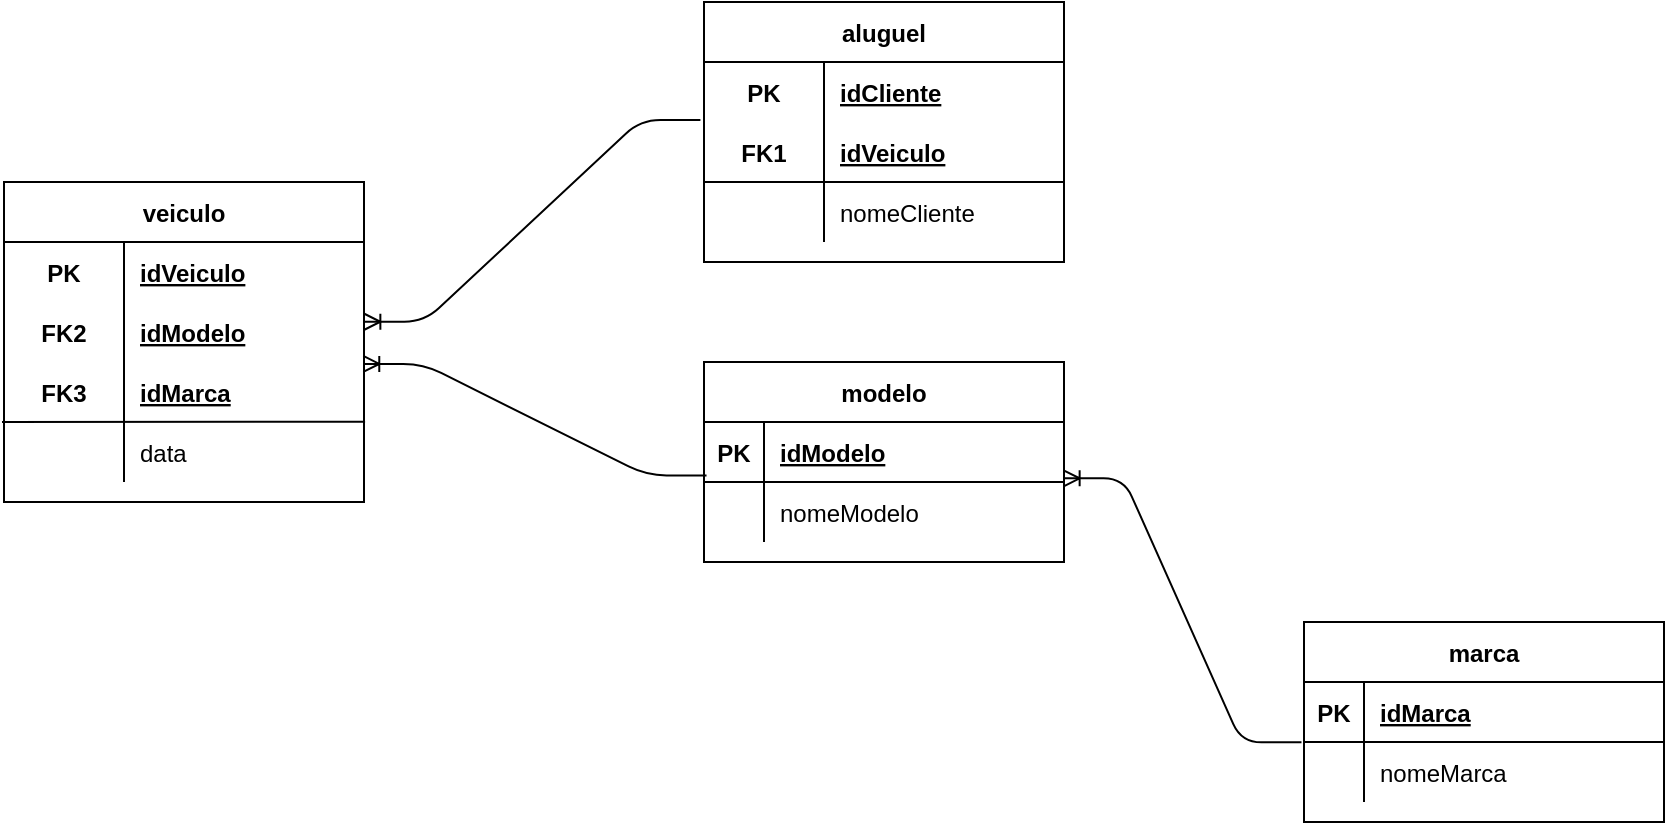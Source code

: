 <mxfile version="14.9.5" type="google"><diagram id="EqflF_Tgga-ZF8xfNdv_" name="Page-1"><mxGraphModel dx="1151" dy="637" grid="1" gridSize="10" guides="1" tooltips="1" connect="1" arrows="1" fold="1" page="1" pageScale="1" pageWidth="827" pageHeight="1169" math="0" shadow="0"><root><mxCell id="0"/><mxCell id="1" parent="0"/><mxCell id="751VmMF2QBWJDbOZsw24-31" value="veiculo" style="shape=table;startSize=30;container=1;collapsible=1;childLayout=tableLayout;fixedRows=1;rowLines=0;fontStyle=1;align=center;resizeLast=1;" vertex="1" parent="1"><mxGeometry x="20" y="200" width="180" height="160" as="geometry"/></mxCell><mxCell id="751VmMF2QBWJDbOZsw24-73" value="" style="shape=partialRectangle;collapsible=0;dropTarget=0;pointerEvents=0;fillColor=none;top=0;left=0;bottom=0;right=0;points=[[0,0.5],[1,0.5]];portConstraint=eastwest;fontSize=23;horizontal=1;" vertex="1" parent="751VmMF2QBWJDbOZsw24-31"><mxGeometry y="30" width="180" height="30" as="geometry"/></mxCell><mxCell id="751VmMF2QBWJDbOZsw24-74" value="PK" style="shape=partialRectangle;connectable=0;fillColor=none;top=0;left=0;bottom=0;right=0;fontStyle=1;overflow=hidden;" vertex="1" parent="751VmMF2QBWJDbOZsw24-73"><mxGeometry width="60" height="30" as="geometry"/></mxCell><mxCell id="751VmMF2QBWJDbOZsw24-75" value="idVeiculo" style="shape=partialRectangle;connectable=0;fillColor=none;top=0;left=0;bottom=0;right=0;align=left;spacingLeft=6;fontStyle=5;overflow=hidden;" vertex="1" parent="751VmMF2QBWJDbOZsw24-73"><mxGeometry x="60" width="120" height="30" as="geometry"/></mxCell><mxCell id="751VmMF2QBWJDbOZsw24-32" value="" style="shape=partialRectangle;collapsible=0;dropTarget=0;pointerEvents=0;fillColor=none;top=0;left=0;bottom=0;right=0;points=[[0,0.5],[1,0.5]];portConstraint=eastwest;labelBorderColor=none;labelBackgroundColor=none;fontSize=26;verticalAlign=middle;" vertex="1" parent="751VmMF2QBWJDbOZsw24-31"><mxGeometry y="60" width="180" height="30" as="geometry"/></mxCell><mxCell id="751VmMF2QBWJDbOZsw24-33" value="FK2" style="shape=partialRectangle;connectable=0;fillColor=none;top=0;left=0;bottom=0;right=0;fontStyle=1;overflow=hidden;" vertex="1" parent="751VmMF2QBWJDbOZsw24-32"><mxGeometry width="60" height="30" as="geometry"/></mxCell><mxCell id="751VmMF2QBWJDbOZsw24-34" value="idModelo" style="shape=partialRectangle;connectable=0;fillColor=none;top=0;left=0;bottom=0;right=0;align=left;spacingLeft=6;fontStyle=5;overflow=hidden;" vertex="1" parent="751VmMF2QBWJDbOZsw24-32"><mxGeometry x="60" width="120" height="30" as="geometry"/></mxCell><mxCell id="751VmMF2QBWJDbOZsw24-76" value="" style="shape=partialRectangle;collapsible=0;dropTarget=0;pointerEvents=0;fillColor=none;top=0;left=0;bottom=0;right=0;points=[[0,0.5],[1,0.5]];portConstraint=eastwest;" vertex="1" parent="751VmMF2QBWJDbOZsw24-31"><mxGeometry y="90" width="180" height="30" as="geometry"/></mxCell><mxCell id="751VmMF2QBWJDbOZsw24-77" value="FK3" style="shape=partialRectangle;connectable=0;fillColor=none;top=0;left=0;bottom=0;right=0;fontStyle=1;overflow=hidden;" vertex="1" parent="751VmMF2QBWJDbOZsw24-76"><mxGeometry width="60" height="30" as="geometry"/></mxCell><mxCell id="751VmMF2QBWJDbOZsw24-78" value="idMarca" style="shape=partialRectangle;connectable=0;fillColor=none;top=0;left=0;bottom=0;right=0;align=left;spacingLeft=6;fontStyle=5;overflow=hidden;" vertex="1" parent="751VmMF2QBWJDbOZsw24-76"><mxGeometry x="60" width="120" height="30" as="geometry"/></mxCell><mxCell id="751VmMF2QBWJDbOZsw24-85" value="" style="endArrow=none;html=1;fontSize=23;entryX=1.003;entryY=0.994;entryDx=0;entryDy=0;entryPerimeter=0;" edge="1" parent="751VmMF2QBWJDbOZsw24-31" target="751VmMF2QBWJDbOZsw24-76"><mxGeometry width="50" height="50" relative="1" as="geometry"><mxPoint x="-1" y="120" as="sourcePoint"/><mxPoint x="160" y="120" as="targetPoint"/></mxGeometry></mxCell><mxCell id="751VmMF2QBWJDbOZsw24-86" value="" style="shape=partialRectangle;collapsible=0;dropTarget=0;pointerEvents=0;fillColor=none;top=0;left=0;bottom=0;right=0;points=[[0,0.5],[1,0.5]];portConstraint=eastwest;" vertex="1" parent="751VmMF2QBWJDbOZsw24-31"><mxGeometry y="120" width="180" height="30" as="geometry"/></mxCell><mxCell id="751VmMF2QBWJDbOZsw24-87" value="" style="shape=partialRectangle;connectable=0;fillColor=none;top=0;left=0;bottom=0;right=0;editable=1;overflow=hidden;" vertex="1" parent="751VmMF2QBWJDbOZsw24-86"><mxGeometry width="60" height="30" as="geometry"/></mxCell><mxCell id="751VmMF2QBWJDbOZsw24-88" value="data" style="shape=partialRectangle;connectable=0;fillColor=none;top=0;left=0;bottom=0;right=0;align=left;spacingLeft=6;overflow=hidden;" vertex="1" parent="751VmMF2QBWJDbOZsw24-86"><mxGeometry x="60" width="120" height="30" as="geometry"/></mxCell><mxCell id="751VmMF2QBWJDbOZsw24-44" value="aluguel" style="shape=table;startSize=30;container=1;collapsible=1;childLayout=tableLayout;fixedRows=1;rowLines=0;fontStyle=1;align=center;resizeLast=1;" vertex="1" parent="1"><mxGeometry x="370" y="110" width="180" height="130" as="geometry"/></mxCell><mxCell id="751VmMF2QBWJDbOZsw24-45" value="" style="shape=partialRectangle;collapsible=0;dropTarget=0;pointerEvents=0;fillColor=none;top=0;left=0;bottom=0;right=0;points=[[0,0.5],[1,0.5]];portConstraint=eastwest;" vertex="1" parent="751VmMF2QBWJDbOZsw24-44"><mxGeometry y="30" width="180" height="30" as="geometry"/></mxCell><mxCell id="751VmMF2QBWJDbOZsw24-46" value="PK" style="shape=partialRectangle;connectable=0;fillColor=none;top=0;left=0;bottom=0;right=0;fontStyle=1;overflow=hidden;" vertex="1" parent="751VmMF2QBWJDbOZsw24-45"><mxGeometry width="60" height="30" as="geometry"/></mxCell><mxCell id="751VmMF2QBWJDbOZsw24-47" value="idCliente" style="shape=partialRectangle;connectable=0;fillColor=none;top=0;left=0;bottom=0;right=0;align=left;spacingLeft=6;fontStyle=5;overflow=hidden;" vertex="1" parent="751VmMF2QBWJDbOZsw24-45"><mxGeometry x="60" width="120" height="30" as="geometry"/></mxCell><mxCell id="751VmMF2QBWJDbOZsw24-48" value="" style="shape=partialRectangle;collapsible=0;dropTarget=0;pointerEvents=0;fillColor=none;top=0;left=0;bottom=1;right=0;points=[[0,0.5],[1,0.5]];portConstraint=eastwest;" vertex="1" parent="751VmMF2QBWJDbOZsw24-44"><mxGeometry y="60" width="180" height="30" as="geometry"/></mxCell><mxCell id="751VmMF2QBWJDbOZsw24-49" value="FK1" style="shape=partialRectangle;connectable=0;fillColor=none;top=0;left=0;bottom=0;right=0;fontStyle=1;overflow=hidden;" vertex="1" parent="751VmMF2QBWJDbOZsw24-48"><mxGeometry width="60" height="30" as="geometry"/></mxCell><mxCell id="751VmMF2QBWJDbOZsw24-50" value="idVeiculo" style="shape=partialRectangle;connectable=0;fillColor=none;top=0;left=0;bottom=0;right=0;align=left;spacingLeft=6;fontStyle=5;overflow=hidden;" vertex="1" parent="751VmMF2QBWJDbOZsw24-48"><mxGeometry x="60" width="120" height="30" as="geometry"/></mxCell><mxCell id="751VmMF2QBWJDbOZsw24-51" value="" style="shape=partialRectangle;collapsible=0;dropTarget=0;pointerEvents=0;fillColor=none;top=0;left=0;bottom=0;right=0;points=[[0,0.5],[1,0.5]];portConstraint=eastwest;" vertex="1" parent="751VmMF2QBWJDbOZsw24-44"><mxGeometry y="90" width="180" height="30" as="geometry"/></mxCell><mxCell id="751VmMF2QBWJDbOZsw24-52" value="" style="shape=partialRectangle;connectable=0;fillColor=none;top=0;left=0;bottom=0;right=0;editable=1;overflow=hidden;" vertex="1" parent="751VmMF2QBWJDbOZsw24-51"><mxGeometry width="60" height="30" as="geometry"/></mxCell><mxCell id="751VmMF2QBWJDbOZsw24-53" value="nomeCliente" style="shape=partialRectangle;connectable=0;fillColor=none;top=0;left=0;bottom=0;right=0;align=left;spacingLeft=6;overflow=hidden;" vertex="1" parent="751VmMF2QBWJDbOZsw24-51"><mxGeometry x="60" width="120" height="30" as="geometry"/></mxCell><mxCell id="751VmMF2QBWJDbOZsw24-89" value="modelo" style="shape=table;startSize=30;container=1;collapsible=1;childLayout=tableLayout;fixedRows=1;rowLines=0;fontStyle=1;align=center;resizeLast=1;labelBackgroundColor=none;fontSize=12;html=0;" vertex="1" parent="1"><mxGeometry x="370" y="290" width="180" height="100" as="geometry"/></mxCell><mxCell id="751VmMF2QBWJDbOZsw24-90" value="" style="shape=partialRectangle;collapsible=0;dropTarget=0;pointerEvents=0;fillColor=none;top=0;left=0;bottom=1;right=0;points=[[0,0.5],[1,0.5]];portConstraint=eastwest;" vertex="1" parent="751VmMF2QBWJDbOZsw24-89"><mxGeometry y="30" width="180" height="30" as="geometry"/></mxCell><mxCell id="751VmMF2QBWJDbOZsw24-91" value="PK" style="shape=partialRectangle;connectable=0;fillColor=none;top=0;left=0;bottom=0;right=0;fontStyle=1;overflow=hidden;" vertex="1" parent="751VmMF2QBWJDbOZsw24-90"><mxGeometry width="30" height="30" as="geometry"/></mxCell><mxCell id="751VmMF2QBWJDbOZsw24-92" value="idModelo" style="shape=partialRectangle;connectable=0;fillColor=none;top=0;left=0;bottom=0;right=0;align=left;spacingLeft=6;fontStyle=5;overflow=hidden;" vertex="1" parent="751VmMF2QBWJDbOZsw24-90"><mxGeometry x="30" width="150" height="30" as="geometry"/></mxCell><mxCell id="751VmMF2QBWJDbOZsw24-93" value="" style="shape=partialRectangle;collapsible=0;dropTarget=0;pointerEvents=0;fillColor=none;top=0;left=0;bottom=0;right=0;points=[[0,0.5],[1,0.5]];portConstraint=eastwest;" vertex="1" parent="751VmMF2QBWJDbOZsw24-89"><mxGeometry y="60" width="180" height="30" as="geometry"/></mxCell><mxCell id="751VmMF2QBWJDbOZsw24-94" value="" style="shape=partialRectangle;connectable=0;fillColor=none;top=0;left=0;bottom=0;right=0;editable=1;overflow=hidden;" vertex="1" parent="751VmMF2QBWJDbOZsw24-93"><mxGeometry width="30" height="30" as="geometry"/></mxCell><mxCell id="751VmMF2QBWJDbOZsw24-95" value="nomeModelo" style="shape=partialRectangle;connectable=0;fillColor=none;top=0;left=0;bottom=0;right=0;align=left;spacingLeft=6;overflow=hidden;" vertex="1" parent="751VmMF2QBWJDbOZsw24-93"><mxGeometry x="30" width="150" height="30" as="geometry"/></mxCell><mxCell id="751VmMF2QBWJDbOZsw24-102" value="marca" style="shape=table;startSize=30;container=1;collapsible=1;childLayout=tableLayout;fixedRows=1;rowLines=0;fontStyle=1;align=center;resizeLast=1;labelBackgroundColor=none;fontSize=12;html=0;" vertex="1" parent="1"><mxGeometry x="670" y="420" width="180" height="100" as="geometry"/></mxCell><mxCell id="751VmMF2QBWJDbOZsw24-103" value="" style="shape=partialRectangle;collapsible=0;dropTarget=0;pointerEvents=0;fillColor=none;top=0;left=0;bottom=1;right=0;points=[[0,0.5],[1,0.5]];portConstraint=eastwest;" vertex="1" parent="751VmMF2QBWJDbOZsw24-102"><mxGeometry y="30" width="180" height="30" as="geometry"/></mxCell><mxCell id="751VmMF2QBWJDbOZsw24-104" value="PK" style="shape=partialRectangle;connectable=0;fillColor=none;top=0;left=0;bottom=0;right=0;fontStyle=1;overflow=hidden;" vertex="1" parent="751VmMF2QBWJDbOZsw24-103"><mxGeometry width="30" height="30" as="geometry"/></mxCell><mxCell id="751VmMF2QBWJDbOZsw24-105" value="idMarca" style="shape=partialRectangle;connectable=0;fillColor=none;top=0;left=0;bottom=0;right=0;align=left;spacingLeft=6;fontStyle=5;overflow=hidden;" vertex="1" parent="751VmMF2QBWJDbOZsw24-103"><mxGeometry x="30" width="150" height="30" as="geometry"/></mxCell><mxCell id="751VmMF2QBWJDbOZsw24-106" value="" style="shape=partialRectangle;collapsible=0;dropTarget=0;pointerEvents=0;fillColor=none;top=0;left=0;bottom=0;right=0;points=[[0,0.5],[1,0.5]];portConstraint=eastwest;" vertex="1" parent="751VmMF2QBWJDbOZsw24-102"><mxGeometry y="60" width="180" height="30" as="geometry"/></mxCell><mxCell id="751VmMF2QBWJDbOZsw24-107" value="" style="shape=partialRectangle;connectable=0;fillColor=none;top=0;left=0;bottom=0;right=0;editable=1;overflow=hidden;" vertex="1" parent="751VmMF2QBWJDbOZsw24-106"><mxGeometry width="30" height="30" as="geometry"/></mxCell><mxCell id="751VmMF2QBWJDbOZsw24-108" value="nomeMarca" style="shape=partialRectangle;connectable=0;fillColor=none;top=0;left=0;bottom=0;right=0;align=left;spacingLeft=6;overflow=hidden;" vertex="1" parent="751VmMF2QBWJDbOZsw24-106"><mxGeometry x="30" width="150" height="30" as="geometry"/></mxCell><mxCell id="751VmMF2QBWJDbOZsw24-110" value="" style="edgeStyle=entityRelationEdgeStyle;fontSize=12;html=1;endArrow=ERoneToMany;entryX=1.001;entryY=0.329;entryDx=0;entryDy=0;entryPerimeter=0;exitX=-0.01;exitY=0.967;exitDx=0;exitDy=0;exitPerimeter=0;" edge="1" parent="1" source="751VmMF2QBWJDbOZsw24-45" target="751VmMF2QBWJDbOZsw24-32"><mxGeometry width="100" height="100" relative="1" as="geometry"><mxPoint x="270" y="460" as="sourcePoint"/><mxPoint x="370" y="360" as="targetPoint"/></mxGeometry></mxCell><mxCell id="751VmMF2QBWJDbOZsw24-111" value="" style="edgeStyle=entityRelationEdgeStyle;fontSize=12;html=1;endArrow=ERoneToMany;entryX=0.998;entryY=1.033;entryDx=0;entryDy=0;entryPerimeter=0;exitX=0.007;exitY=0.89;exitDx=0;exitDy=0;exitPerimeter=0;" edge="1" parent="1" source="751VmMF2QBWJDbOZsw24-90" target="751VmMF2QBWJDbOZsw24-32"><mxGeometry width="100" height="100" relative="1" as="geometry"><mxPoint x="270" y="460" as="sourcePoint"/><mxPoint x="370" y="360" as="targetPoint"/></mxGeometry></mxCell><mxCell id="751VmMF2QBWJDbOZsw24-112" value="" style="edgeStyle=entityRelationEdgeStyle;fontSize=12;html=1;endArrow=ERoneToMany;entryX=0.999;entryY=0.938;entryDx=0;entryDy=0;entryPerimeter=0;exitX=-0.007;exitY=0.005;exitDx=0;exitDy=0;exitPerimeter=0;" edge="1" parent="1" source="751VmMF2QBWJDbOZsw24-106" target="751VmMF2QBWJDbOZsw24-90"><mxGeometry width="100" height="100" relative="1" as="geometry"><mxPoint x="570" y="390" as="sourcePoint"/><mxPoint x="670" y="290" as="targetPoint"/></mxGeometry></mxCell></root></mxGraphModel></diagram></mxfile>